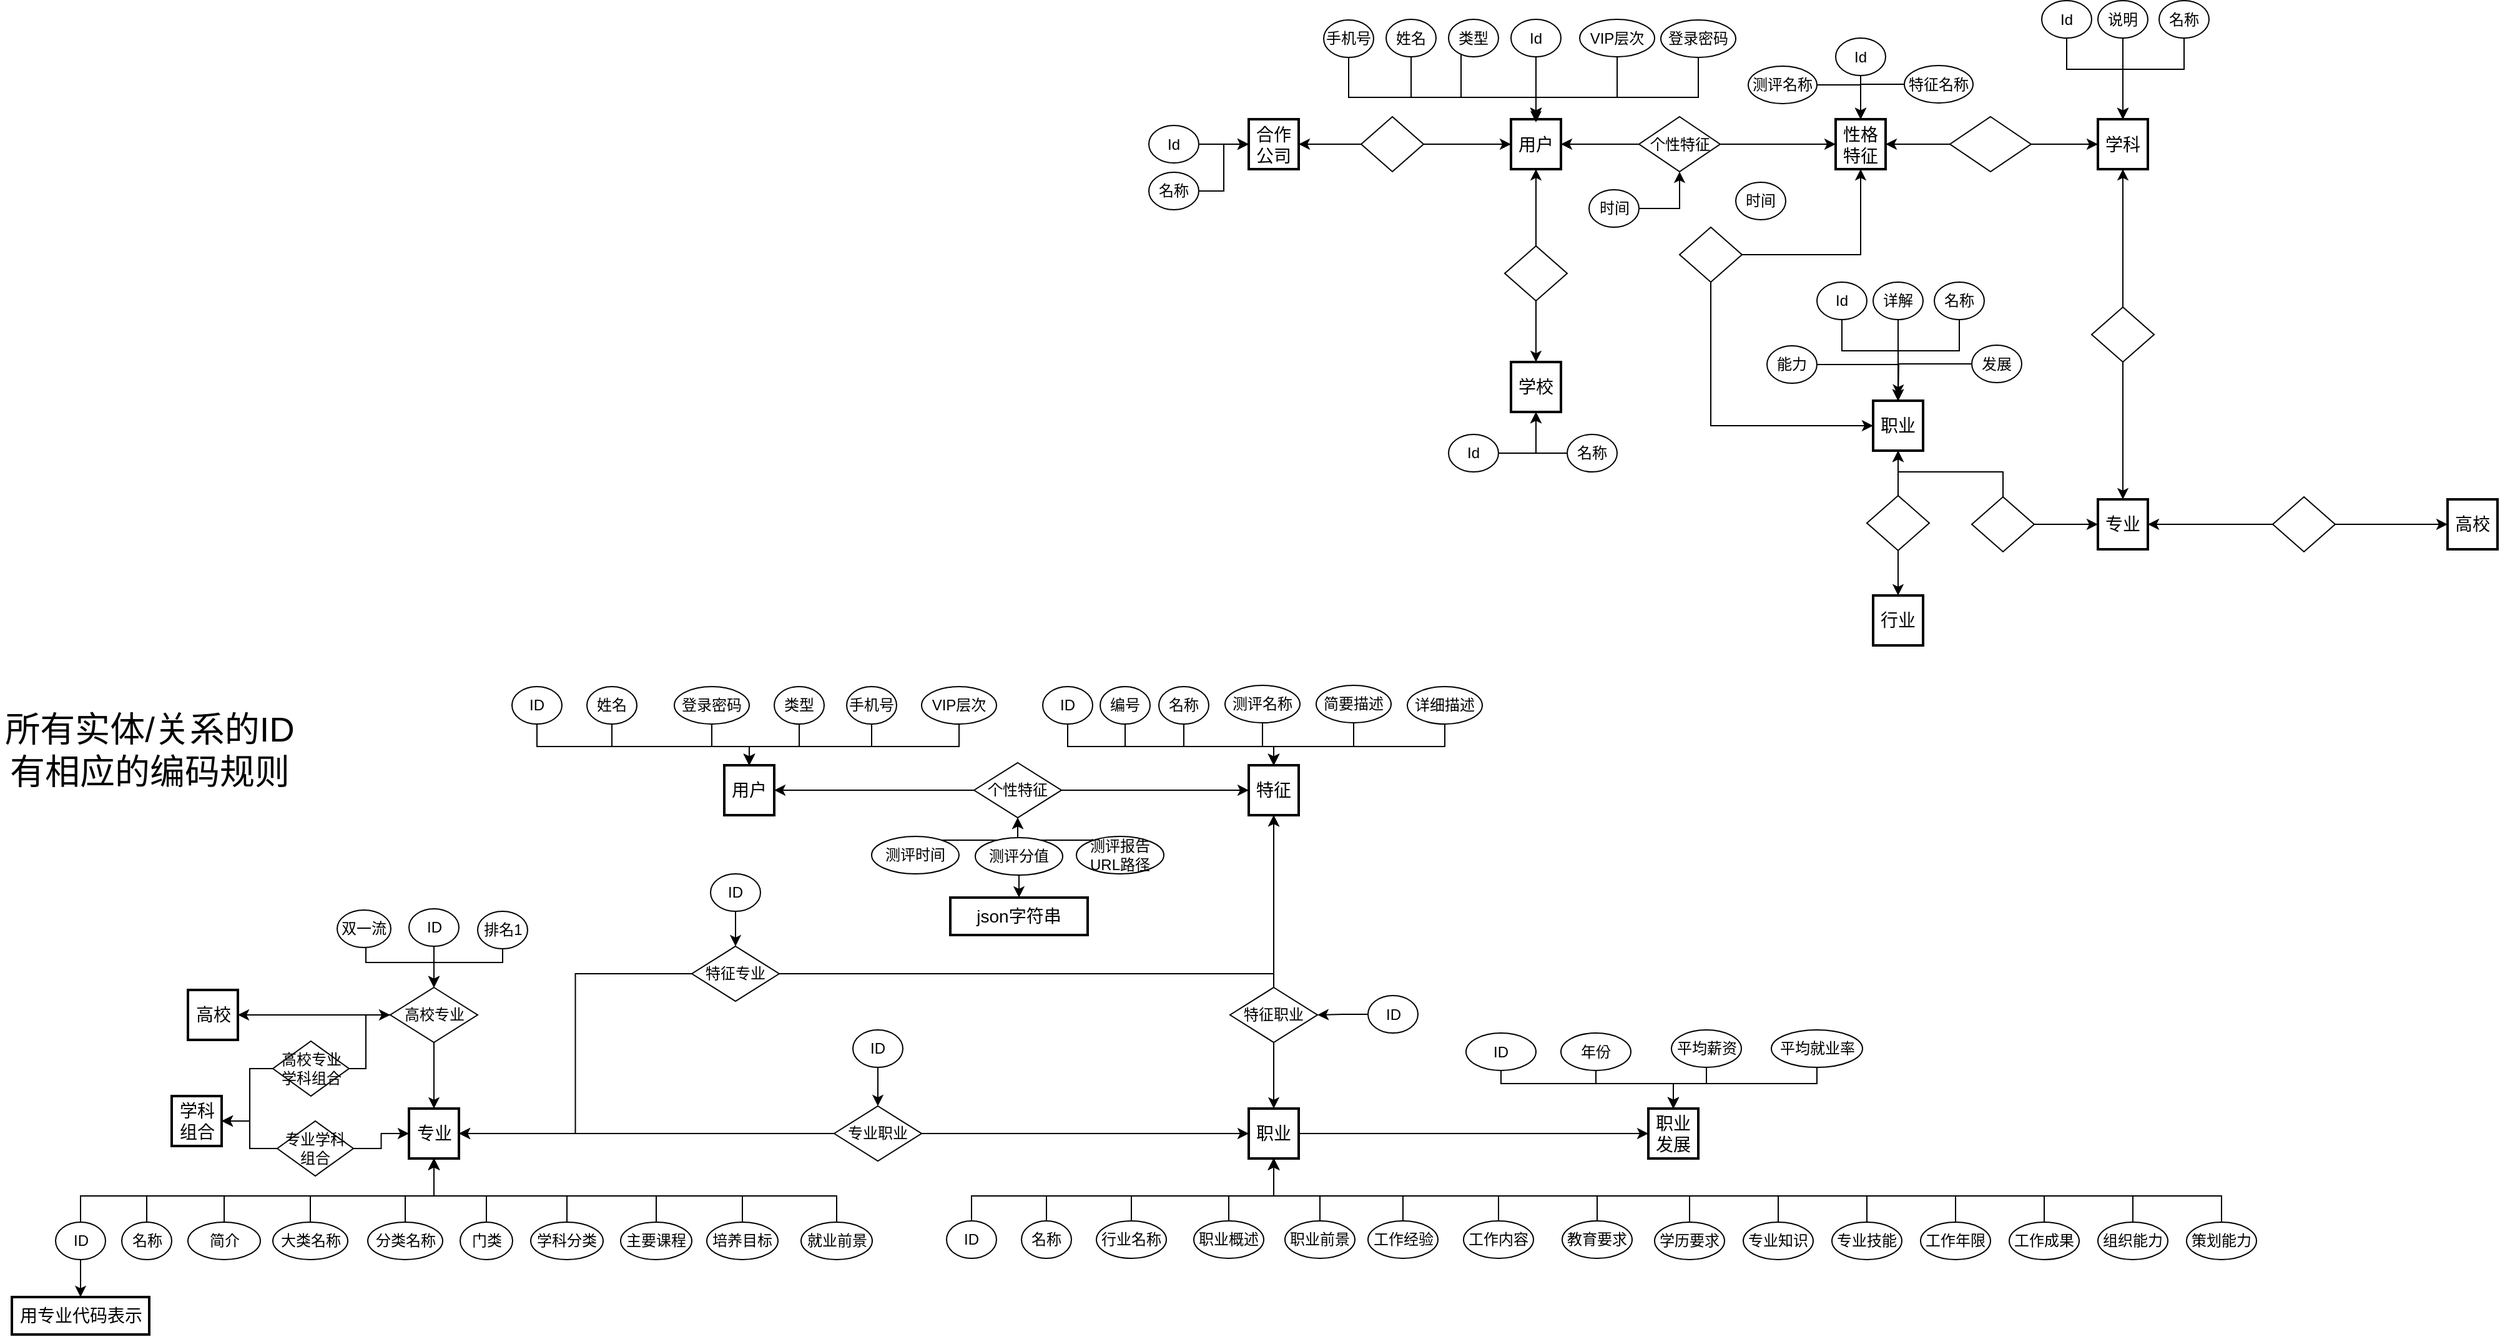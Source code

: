 <mxfile version="11.3.1" type="github" pages="1"><diagram id="c3jLHQnRXWolZvUFxAqa" name="第 1 页"><mxGraphModel dx="3076" dy="746" grid="1" gridSize="10" guides="1" tooltips="1" connect="1" arrows="1" fold="1" page="1" pageScale="1" pageWidth="827" pageHeight="1169" math="0" shadow="0"><root><mxCell id="0"/><mxCell id="1" parent="0"/><mxCell id="4pVOSGv-A3DW7dWkaYDo-1" value="用户" style="strokeWidth=2;whiteSpace=wrap;html=1;align=center;fontSize=14;" parent="1" vertex="1"><mxGeometry x="-160" y="257.5" width="40" height="40" as="geometry"/></mxCell><mxCell id="AkmsUMtlwAlHVYokd7_f-1" value="学校" style="strokeWidth=2;whiteSpace=wrap;html=1;align=center;fontSize=14;" parent="1" vertex="1"><mxGeometry x="-160" y="452" width="40" height="40" as="geometry"/></mxCell><mxCell id="AkmsUMtlwAlHVYokd7_f-3" value="专业" style="strokeWidth=2;whiteSpace=wrap;html=1;align=center;fontSize=14;" parent="1" vertex="1"><mxGeometry x="310" y="562" width="40" height="40" as="geometry"/></mxCell><mxCell id="Sx5HT6EdKAHx9cpC8Vp--2" value="" style="group" parent="1" vertex="1" connectable="0"><mxGeometry x="265" y="162.5" width="134" height="135" as="geometry"/></mxCell><mxCell id="AkmsUMtlwAlHVYokd7_f-4" value="学科" style="strokeWidth=2;whiteSpace=wrap;html=1;align=center;fontSize=14;" parent="Sx5HT6EdKAHx9cpC8Vp--2" vertex="1"><mxGeometry x="45" y="95" width="40" height="40" as="geometry"/></mxCell><mxCell id="AkmsUMtlwAlHVYokd7_f-10" style="edgeStyle=orthogonalEdgeStyle;rounded=0;orthogonalLoop=1;jettySize=auto;html=1;entryX=0.5;entryY=0;entryDx=0;entryDy=0;" parent="Sx5HT6EdKAHx9cpC8Vp--2" source="AkmsUMtlwAlHVYokd7_f-6" target="AkmsUMtlwAlHVYokd7_f-4" edge="1"><mxGeometry relative="1" as="geometry"><Array as="points"><mxPoint x="114" y="55"/><mxPoint x="65" y="55"/></Array></mxGeometry></mxCell><mxCell id="AkmsUMtlwAlHVYokd7_f-6" value="名称" style="ellipse;whiteSpace=wrap;html=1;" parent="Sx5HT6EdKAHx9cpC8Vp--2" vertex="1"><mxGeometry x="94" width="40" height="30" as="geometry"/></mxCell><mxCell id="AkmsUMtlwAlHVYokd7_f-9" style="edgeStyle=orthogonalEdgeStyle;rounded=0;orthogonalLoop=1;jettySize=auto;html=1;entryX=0.5;entryY=0;entryDx=0;entryDy=0;" parent="Sx5HT6EdKAHx9cpC8Vp--2" source="AkmsUMtlwAlHVYokd7_f-7" target="AkmsUMtlwAlHVYokd7_f-4" edge="1"><mxGeometry relative="1" as="geometry"><Array as="points"><mxPoint x="20" y="55"/><mxPoint x="65" y="55"/></Array></mxGeometry></mxCell><mxCell id="AkmsUMtlwAlHVYokd7_f-7" value="Id" style="ellipse;whiteSpace=wrap;html=1;" parent="Sx5HT6EdKAHx9cpC8Vp--2" vertex="1"><mxGeometry width="40" height="30" as="geometry"/></mxCell><mxCell id="Sx5HT6EdKAHx9cpC8Vp--1" style="edgeStyle=orthogonalEdgeStyle;rounded=0;orthogonalLoop=1;jettySize=auto;html=1;entryX=0.5;entryY=0;entryDx=0;entryDy=0;" parent="Sx5HT6EdKAHx9cpC8Vp--2" source="AkmsUMtlwAlHVYokd7_f-8" target="AkmsUMtlwAlHVYokd7_f-4" edge="1"><mxGeometry relative="1" as="geometry"><Array as="points"><mxPoint x="65" y="75"/><mxPoint x="65" y="75"/></Array></mxGeometry></mxCell><mxCell id="AkmsUMtlwAlHVYokd7_f-8" value="说明" style="ellipse;whiteSpace=wrap;html=1;" parent="Sx5HT6EdKAHx9cpC8Vp--2" vertex="1"><mxGeometry x="45" width="40" height="30" as="geometry"/></mxCell><mxCell id="Sx5HT6EdKAHx9cpC8Vp--14" style="edgeStyle=orthogonalEdgeStyle;rounded=0;orthogonalLoop=1;jettySize=auto;html=1;exitX=0.5;exitY=0;exitDx=0;exitDy=0;" parent="1" source="Sx5HT6EdKAHx9cpC8Vp--13" target="Sx5HT6EdKAHx9cpC8Vp--4" edge="1"><mxGeometry relative="1" as="geometry"/></mxCell><mxCell id="Sx5HT6EdKAHx9cpC8Vp--4" value="职业" style="strokeWidth=2;whiteSpace=wrap;html=1;align=center;fontSize=14;" parent="1" vertex="1"><mxGeometry x="130" y="483" width="40" height="40" as="geometry"/></mxCell><mxCell id="Sx5HT6EdKAHx9cpC8Vp--5" style="edgeStyle=orthogonalEdgeStyle;rounded=0;orthogonalLoop=1;jettySize=auto;html=1;entryX=0.5;entryY=0;entryDx=0;entryDy=0;" parent="1" source="Sx5HT6EdKAHx9cpC8Vp--6" target="Sx5HT6EdKAHx9cpC8Vp--4" edge="1"><mxGeometry relative="1" as="geometry"><Array as="points"><mxPoint x="199" y="443"/><mxPoint x="150" y="443"/></Array></mxGeometry></mxCell><mxCell id="Sx5HT6EdKAHx9cpC8Vp--6" value="名称" style="ellipse;whiteSpace=wrap;html=1;" parent="1" vertex="1"><mxGeometry x="179" y="388" width="40" height="30" as="geometry"/></mxCell><mxCell id="Sx5HT6EdKAHx9cpC8Vp--7" style="edgeStyle=orthogonalEdgeStyle;rounded=0;orthogonalLoop=1;jettySize=auto;html=1;entryX=0.5;entryY=0;entryDx=0;entryDy=0;" parent="1" source="Sx5HT6EdKAHx9cpC8Vp--8" target="Sx5HT6EdKAHx9cpC8Vp--4" edge="1"><mxGeometry relative="1" as="geometry"><Array as="points"><mxPoint x="105" y="443"/><mxPoint x="150" y="443"/></Array></mxGeometry></mxCell><mxCell id="Sx5HT6EdKAHx9cpC8Vp--8" value="Id" style="ellipse;whiteSpace=wrap;html=1;" parent="1" vertex="1"><mxGeometry x="85" y="388" width="40" height="30" as="geometry"/></mxCell><mxCell id="Sx5HT6EdKAHx9cpC8Vp--9" style="edgeStyle=orthogonalEdgeStyle;rounded=0;orthogonalLoop=1;jettySize=auto;html=1;entryX=0.5;entryY=0;entryDx=0;entryDy=0;" parent="1" source="Sx5HT6EdKAHx9cpC8Vp--10" target="Sx5HT6EdKAHx9cpC8Vp--4" edge="1"><mxGeometry relative="1" as="geometry"><Array as="points"><mxPoint x="150" y="463"/><mxPoint x="150" y="463"/></Array></mxGeometry></mxCell><mxCell id="Sx5HT6EdKAHx9cpC8Vp--10" value="详解" style="ellipse;whiteSpace=wrap;html=1;" parent="1" vertex="1"><mxGeometry x="130" y="388" width="40" height="30" as="geometry"/></mxCell><mxCell id="Sx5HT6EdKAHx9cpC8Vp--18" style="edgeStyle=orthogonalEdgeStyle;rounded=0;orthogonalLoop=1;jettySize=auto;html=1;entryX=0.5;entryY=0;entryDx=0;entryDy=0;" parent="1" source="Sx5HT6EdKAHx9cpC8Vp--11" target="Sx5HT6EdKAHx9cpC8Vp--4" edge="1"><mxGeometry relative="1" as="geometry"/></mxCell><mxCell id="Sx5HT6EdKAHx9cpC8Vp--11" value="能力" style="ellipse;whiteSpace=wrap;html=1;" parent="1" vertex="1"><mxGeometry x="45" y="439" width="40" height="30" as="geometry"/></mxCell><mxCell id="Sx5HT6EdKAHx9cpC8Vp--12" value="行业" style="strokeWidth=2;whiteSpace=wrap;html=1;align=center;fontSize=14;" parent="1" vertex="1"><mxGeometry x="130" y="639" width="40" height="40" as="geometry"/></mxCell><mxCell id="Sx5HT6EdKAHx9cpC8Vp--15" style="edgeStyle=orthogonalEdgeStyle;rounded=0;orthogonalLoop=1;jettySize=auto;html=1;entryX=0.5;entryY=0;entryDx=0;entryDy=0;" parent="1" source="Sx5HT6EdKAHx9cpC8Vp--13" target="Sx5HT6EdKAHx9cpC8Vp--12" edge="1"><mxGeometry relative="1" as="geometry"/></mxCell><mxCell id="Sx5HT6EdKAHx9cpC8Vp--13" value="" style="rhombus;whiteSpace=wrap;html=1;" parent="1" vertex="1"><mxGeometry x="125" y="559" width="50" height="44" as="geometry"/></mxCell><mxCell id="Sx5HT6EdKAHx9cpC8Vp--20" style="edgeStyle=orthogonalEdgeStyle;rounded=0;orthogonalLoop=1;jettySize=auto;html=1;" parent="1" source="Sx5HT6EdKAHx9cpC8Vp--19" edge="1"><mxGeometry relative="1" as="geometry"><mxPoint x="150" y="479" as="targetPoint"/></mxGeometry></mxCell><mxCell id="Sx5HT6EdKAHx9cpC8Vp--19" value="发展" style="ellipse;whiteSpace=wrap;html=1;" parent="1" vertex="1"><mxGeometry x="209" y="438.5" width="40" height="30" as="geometry"/></mxCell><mxCell id="Sx5HT6EdKAHx9cpC8Vp--23" value="高校" style="strokeWidth=2;whiteSpace=wrap;html=1;align=center;fontSize=14;" parent="1" vertex="1"><mxGeometry x="590" y="562" width="40" height="40" as="geometry"/></mxCell><mxCell id="Sx5HT6EdKAHx9cpC8Vp--25" style="edgeStyle=orthogonalEdgeStyle;rounded=0;orthogonalLoop=1;jettySize=auto;html=1;entryX=0.5;entryY=1;entryDx=0;entryDy=0;" parent="1" source="Sx5HT6EdKAHx9cpC8Vp--24" target="Sx5HT6EdKAHx9cpC8Vp--4" edge="1"><mxGeometry relative="1" as="geometry"><Array as="points"><mxPoint x="234" y="540"/><mxPoint x="150" y="540"/></Array></mxGeometry></mxCell><mxCell id="Sx5HT6EdKAHx9cpC8Vp--26" style="edgeStyle=orthogonalEdgeStyle;rounded=0;orthogonalLoop=1;jettySize=auto;html=1;entryX=0;entryY=0.5;entryDx=0;entryDy=0;" parent="1" source="Sx5HT6EdKAHx9cpC8Vp--24" target="AkmsUMtlwAlHVYokd7_f-3" edge="1"><mxGeometry relative="1" as="geometry"/></mxCell><mxCell id="Sx5HT6EdKAHx9cpC8Vp--24" value="" style="rhombus;whiteSpace=wrap;html=1;" parent="1" vertex="1"><mxGeometry x="209" y="560" width="50" height="44" as="geometry"/></mxCell><mxCell id="Sx5HT6EdKAHx9cpC8Vp--28" style="edgeStyle=orthogonalEdgeStyle;rounded=0;orthogonalLoop=1;jettySize=auto;html=1;entryX=1;entryY=0.5;entryDx=0;entryDy=0;" parent="1" source="Sx5HT6EdKAHx9cpC8Vp--27" target="AkmsUMtlwAlHVYokd7_f-3" edge="1"><mxGeometry relative="1" as="geometry"/></mxCell><mxCell id="Sx5HT6EdKAHx9cpC8Vp--29" style="edgeStyle=orthogonalEdgeStyle;rounded=0;orthogonalLoop=1;jettySize=auto;html=1;entryX=0;entryY=0.5;entryDx=0;entryDy=0;" parent="1" source="Sx5HT6EdKAHx9cpC8Vp--27" target="Sx5HT6EdKAHx9cpC8Vp--23" edge="1"><mxGeometry relative="1" as="geometry"/></mxCell><mxCell id="Sx5HT6EdKAHx9cpC8Vp--27" value="" style="rhombus;whiteSpace=wrap;html=1;" parent="1" vertex="1"><mxGeometry x="450" y="560" width="50" height="44" as="geometry"/></mxCell><mxCell id="Sx5HT6EdKAHx9cpC8Vp--31" style="edgeStyle=orthogonalEdgeStyle;rounded=0;orthogonalLoop=1;jettySize=auto;html=1;" parent="1" source="Sx5HT6EdKAHx9cpC8Vp--30" target="AkmsUMtlwAlHVYokd7_f-3" edge="1"><mxGeometry relative="1" as="geometry"/></mxCell><mxCell id="Sx5HT6EdKAHx9cpC8Vp--32" style="edgeStyle=orthogonalEdgeStyle;rounded=0;orthogonalLoop=1;jettySize=auto;html=1;entryX=0.5;entryY=1;entryDx=0;entryDy=0;" parent="1" source="Sx5HT6EdKAHx9cpC8Vp--30" target="AkmsUMtlwAlHVYokd7_f-4" edge="1"><mxGeometry relative="1" as="geometry"/></mxCell><mxCell id="Sx5HT6EdKAHx9cpC8Vp--30" value="" style="rhombus;whiteSpace=wrap;html=1;" parent="1" vertex="1"><mxGeometry x="305" y="408" width="50" height="44" as="geometry"/></mxCell><mxCell id="Sx5HT6EdKAHx9cpC8Vp--33" value="性格特征" style="strokeWidth=2;whiteSpace=wrap;html=1;align=center;fontSize=14;" parent="1" vertex="1"><mxGeometry x="100" y="257.5" width="40" height="40" as="geometry"/></mxCell><mxCell id="Sx5HT6EdKAHx9cpC8Vp--49" style="edgeStyle=orthogonalEdgeStyle;rounded=0;orthogonalLoop=1;jettySize=auto;html=1;entryX=0.5;entryY=0;entryDx=0;entryDy=0;" parent="1" source="Sx5HT6EdKAHx9cpC8Vp--34" target="Sx5HT6EdKAHx9cpC8Vp--33" edge="1"><mxGeometry relative="1" as="geometry"/></mxCell><mxCell id="Sx5HT6EdKAHx9cpC8Vp--34" value="Id" style="ellipse;whiteSpace=wrap;html=1;" parent="1" vertex="1"><mxGeometry x="100" y="192.5" width="40" height="30" as="geometry"/></mxCell><mxCell id="Sx5HT6EdKAHx9cpC8Vp--51" style="edgeStyle=orthogonalEdgeStyle;rounded=0;orthogonalLoop=1;jettySize=auto;html=1;entryX=0.5;entryY=0;entryDx=0;entryDy=0;" parent="1" source="Sx5HT6EdKAHx9cpC8Vp--35" target="Sx5HT6EdKAHx9cpC8Vp--33" edge="1"><mxGeometry relative="1" as="geometry"/></mxCell><mxCell id="Sx5HT6EdKAHx9cpC8Vp--35" value="特征名称" style="ellipse;whiteSpace=wrap;html=1;" parent="1" vertex="1"><mxGeometry x="155" y="214.5" width="55" height="30" as="geometry"/></mxCell><mxCell id="Sx5HT6EdKAHx9cpC8Vp--50" style="edgeStyle=orthogonalEdgeStyle;rounded=0;orthogonalLoop=1;jettySize=auto;html=1;entryX=0.5;entryY=0;entryDx=0;entryDy=0;" parent="1" source="Sx5HT6EdKAHx9cpC8Vp--36" target="Sx5HT6EdKAHx9cpC8Vp--33" edge="1"><mxGeometry relative="1" as="geometry"/></mxCell><mxCell id="Sx5HT6EdKAHx9cpC8Vp--36" value="测评名称" style="ellipse;whiteSpace=wrap;html=1;" parent="1" vertex="1"><mxGeometry x="30" y="215" width="55" height="30" as="geometry"/></mxCell><mxCell id="Sx5HT6EdKAHx9cpC8Vp--38" style="edgeStyle=orthogonalEdgeStyle;rounded=0;orthogonalLoop=1;jettySize=auto;html=1;entryX=1;entryY=0.5;entryDx=0;entryDy=0;" parent="1" source="Sx5HT6EdKAHx9cpC8Vp--37" target="4pVOSGv-A3DW7dWkaYDo-1" edge="1"><mxGeometry relative="1" as="geometry"/></mxCell><mxCell id="Sx5HT6EdKAHx9cpC8Vp--39" style="edgeStyle=orthogonalEdgeStyle;rounded=0;orthogonalLoop=1;jettySize=auto;html=1;entryX=0;entryY=0.5;entryDx=0;entryDy=0;" parent="1" source="Sx5HT6EdKAHx9cpC8Vp--37" target="Sx5HT6EdKAHx9cpC8Vp--33" edge="1"><mxGeometry relative="1" as="geometry"/></mxCell><mxCell id="Sx5HT6EdKAHx9cpC8Vp--37" value="个性特征" style="rhombus;whiteSpace=wrap;html=1;" parent="1" vertex="1"><mxGeometry x="-57.5" y="255.5" width="65" height="44" as="geometry"/></mxCell><mxCell id="Sx5HT6EdKAHx9cpC8Vp--41" style="edgeStyle=orthogonalEdgeStyle;rounded=0;orthogonalLoop=1;jettySize=auto;html=1;entryX=0.5;entryY=0;entryDx=0;entryDy=0;" parent="1" source="Sx5HT6EdKAHx9cpC8Vp--40" target="4pVOSGv-A3DW7dWkaYDo-1" edge="1"><mxGeometry relative="1" as="geometry"/></mxCell><mxCell id="Sx5HT6EdKAHx9cpC8Vp--40" value="Id" style="ellipse;whiteSpace=wrap;html=1;" parent="1" vertex="1"><mxGeometry x="-160" y="177.5" width="40" height="30" as="geometry"/></mxCell><mxCell id="Sx5HT6EdKAHx9cpC8Vp--44" style="edgeStyle=orthogonalEdgeStyle;rounded=0;orthogonalLoop=1;jettySize=auto;html=1;entryX=1;entryY=0.5;entryDx=0;entryDy=0;" parent="1" source="Sx5HT6EdKAHx9cpC8Vp--43" target="Sx5HT6EdKAHx9cpC8Vp--33" edge="1"><mxGeometry relative="1" as="geometry"/></mxCell><mxCell id="Sx5HT6EdKAHx9cpC8Vp--43" value="" style="rhombus;whiteSpace=wrap;html=1;" parent="1" vertex="1"><mxGeometry x="191.5" y="255.5" width="65" height="44" as="geometry"/></mxCell><mxCell id="Sx5HT6EdKAHx9cpC8Vp--45" style="edgeStyle=orthogonalEdgeStyle;rounded=0;orthogonalLoop=1;jettySize=auto;html=1;exitX=1;exitY=0.5;exitDx=0;exitDy=0;" parent="1" source="Sx5HT6EdKAHx9cpC8Vp--43" target="AkmsUMtlwAlHVYokd7_f-4" edge="1"><mxGeometry relative="1" as="geometry"/></mxCell><mxCell id="Sx5HT6EdKAHx9cpC8Vp--54" style="edgeStyle=orthogonalEdgeStyle;rounded=0;orthogonalLoop=1;jettySize=auto;html=1;entryX=0.5;entryY=0;entryDx=0;entryDy=0;" parent="1" source="Sx5HT6EdKAHx9cpC8Vp--52" target="4pVOSGv-A3DW7dWkaYDo-1" edge="1"><mxGeometry relative="1" as="geometry"><Array as="points"><mxPoint x="-200" y="240"/><mxPoint x="-140" y="240"/></Array></mxGeometry></mxCell><mxCell id="Sx5HT6EdKAHx9cpC8Vp--52" value="类型" style="ellipse;whiteSpace=wrap;html=1;" parent="1" vertex="1"><mxGeometry x="-210" y="177.5" width="40" height="30" as="geometry"/></mxCell><mxCell id="Sx5HT6EdKAHx9cpC8Vp--55" style="edgeStyle=orthogonalEdgeStyle;rounded=0;orthogonalLoop=1;jettySize=auto;html=1;" parent="1" source="Sx5HT6EdKAHx9cpC8Vp--53" edge="1"><mxGeometry relative="1" as="geometry"><mxPoint x="-140" y="260" as="targetPoint"/><Array as="points"><mxPoint x="-75" y="240"/><mxPoint x="-140" y="240"/></Array></mxGeometry></mxCell><mxCell id="Sx5HT6EdKAHx9cpC8Vp--53" value="VIP层次" style="ellipse;whiteSpace=wrap;html=1;" parent="1" vertex="1"><mxGeometry x="-105" y="177.5" width="60" height="30" as="geometry"/></mxCell><mxCell id="Sx5HT6EdKAHx9cpC8Vp--56" value="合作公司" style="strokeWidth=2;whiteSpace=wrap;html=1;align=center;fontSize=14;" parent="1" vertex="1"><mxGeometry x="-370" y="257.5" width="40" height="40" as="geometry"/></mxCell><mxCell id="Sx5HT6EdKAHx9cpC8Vp--58" style="edgeStyle=orthogonalEdgeStyle;rounded=0;orthogonalLoop=1;jettySize=auto;html=1;entryX=1;entryY=0.5;entryDx=0;entryDy=0;" parent="1" source="Sx5HT6EdKAHx9cpC8Vp--57" target="Sx5HT6EdKAHx9cpC8Vp--56" edge="1"><mxGeometry relative="1" as="geometry"/></mxCell><mxCell id="Sx5HT6EdKAHx9cpC8Vp--59" style="edgeStyle=orthogonalEdgeStyle;rounded=0;orthogonalLoop=1;jettySize=auto;html=1;entryX=0;entryY=0.5;entryDx=0;entryDy=0;" parent="1" source="Sx5HT6EdKAHx9cpC8Vp--57" target="4pVOSGv-A3DW7dWkaYDo-1" edge="1"><mxGeometry relative="1" as="geometry"/></mxCell><mxCell id="Sx5HT6EdKAHx9cpC8Vp--57" value="" style="rhombus;whiteSpace=wrap;html=1;" parent="1" vertex="1"><mxGeometry x="-280" y="255.5" width="50" height="44" as="geometry"/></mxCell><mxCell id="Sx5HT6EdKAHx9cpC8Vp--61" style="edgeStyle=orthogonalEdgeStyle;rounded=0;orthogonalLoop=1;jettySize=auto;html=1;entryX=0.5;entryY=1;entryDx=0;entryDy=0;" parent="1" source="Sx5HT6EdKAHx9cpC8Vp--60" target="4pVOSGv-A3DW7dWkaYDo-1" edge="1"><mxGeometry relative="1" as="geometry"/></mxCell><mxCell id="Sx5HT6EdKAHx9cpC8Vp--62" style="edgeStyle=orthogonalEdgeStyle;rounded=0;orthogonalLoop=1;jettySize=auto;html=1;entryX=0.5;entryY=0;entryDx=0;entryDy=0;" parent="1" source="Sx5HT6EdKAHx9cpC8Vp--60" target="AkmsUMtlwAlHVYokd7_f-1" edge="1"><mxGeometry relative="1" as="geometry"/></mxCell><mxCell id="Sx5HT6EdKAHx9cpC8Vp--60" value="" style="rhombus;whiteSpace=wrap;html=1;" parent="1" vertex="1"><mxGeometry x="-165" y="359" width="50" height="44" as="geometry"/></mxCell><mxCell id="Sx5HT6EdKAHx9cpC8Vp--65" style="edgeStyle=orthogonalEdgeStyle;rounded=0;orthogonalLoop=1;jettySize=auto;html=1;" parent="1" source="Sx5HT6EdKAHx9cpC8Vp--63" target="Sx5HT6EdKAHx9cpC8Vp--33" edge="1"><mxGeometry relative="1" as="geometry"/></mxCell><mxCell id="Sx5HT6EdKAHx9cpC8Vp--66" style="edgeStyle=orthogonalEdgeStyle;rounded=0;orthogonalLoop=1;jettySize=auto;html=1;entryX=0;entryY=0.5;entryDx=0;entryDy=0;" parent="1" source="Sx5HT6EdKAHx9cpC8Vp--63" target="Sx5HT6EdKAHx9cpC8Vp--4" edge="1"><mxGeometry relative="1" as="geometry"><Array as="points"><mxPoint y="503"/></Array></mxGeometry></mxCell><mxCell id="Sx5HT6EdKAHx9cpC8Vp--63" value="" style="rhombus;whiteSpace=wrap;html=1;" parent="1" vertex="1"><mxGeometry x="-25" y="344" width="50" height="44" as="geometry"/></mxCell><mxCell id="Sx5HT6EdKAHx9cpC8Vp--71" style="edgeStyle=orthogonalEdgeStyle;rounded=0;orthogonalLoop=1;jettySize=auto;html=1;entryX=0.5;entryY=0;entryDx=0;entryDy=0;" parent="1" source="Sx5HT6EdKAHx9cpC8Vp--68" target="4pVOSGv-A3DW7dWkaYDo-1" edge="1"><mxGeometry relative="1" as="geometry"><Array as="points"><mxPoint x="-240" y="240"/><mxPoint x="-140" y="240"/></Array></mxGeometry></mxCell><mxCell id="Sx5HT6EdKAHx9cpC8Vp--68" value="姓名" style="ellipse;whiteSpace=wrap;html=1;" parent="1" vertex="1"><mxGeometry x="-260" y="177.5" width="40" height="30" as="geometry"/></mxCell><mxCell id="Sx5HT6EdKAHx9cpC8Vp--73" style="edgeStyle=orthogonalEdgeStyle;rounded=0;orthogonalLoop=1;jettySize=auto;html=1;entryX=0.5;entryY=0;entryDx=0;entryDy=0;" parent="1" source="Sx5HT6EdKAHx9cpC8Vp--69" target="4pVOSGv-A3DW7dWkaYDo-1" edge="1"><mxGeometry relative="1" as="geometry"><Array as="points"><mxPoint x="-10" y="240"/><mxPoint x="-140" y="240"/></Array></mxGeometry></mxCell><mxCell id="Sx5HT6EdKAHx9cpC8Vp--69" value="登录密码" style="ellipse;whiteSpace=wrap;html=1;" parent="1" vertex="1"><mxGeometry x="-40" y="178" width="60" height="30" as="geometry"/></mxCell><mxCell id="Sx5HT6EdKAHx9cpC8Vp--72" style="edgeStyle=orthogonalEdgeStyle;rounded=0;orthogonalLoop=1;jettySize=auto;html=1;entryX=0.5;entryY=0;entryDx=0;entryDy=0;" parent="1" source="Sx5HT6EdKAHx9cpC8Vp--70" target="4pVOSGv-A3DW7dWkaYDo-1" edge="1"><mxGeometry relative="1" as="geometry"><Array as="points"><mxPoint x="-290" y="240"/><mxPoint x="-140" y="240"/></Array></mxGeometry></mxCell><mxCell id="Sx5HT6EdKAHx9cpC8Vp--70" value="手机号" style="ellipse;whiteSpace=wrap;html=1;" parent="1" vertex="1"><mxGeometry x="-310" y="178" width="40" height="30" as="geometry"/></mxCell><mxCell id="Sx5HT6EdKAHx9cpC8Vp--78" style="edgeStyle=orthogonalEdgeStyle;rounded=0;orthogonalLoop=1;jettySize=auto;html=1;entryX=0;entryY=0.5;entryDx=0;entryDy=0;" parent="1" source="Sx5HT6EdKAHx9cpC8Vp--74" target="Sx5HT6EdKAHx9cpC8Vp--56" edge="1"><mxGeometry relative="1" as="geometry"/></mxCell><mxCell id="Sx5HT6EdKAHx9cpC8Vp--74" value="Id" style="ellipse;whiteSpace=wrap;html=1;" parent="1" vertex="1"><mxGeometry x="-450" y="262.5" width="40" height="30" as="geometry"/></mxCell><mxCell id="Sx5HT6EdKAHx9cpC8Vp--79" style="edgeStyle=orthogonalEdgeStyle;rounded=0;orthogonalLoop=1;jettySize=auto;html=1;entryX=0;entryY=0.5;entryDx=0;entryDy=0;" parent="1" source="Sx5HT6EdKAHx9cpC8Vp--75" target="Sx5HT6EdKAHx9cpC8Vp--56" edge="1"><mxGeometry relative="1" as="geometry"/></mxCell><mxCell id="Sx5HT6EdKAHx9cpC8Vp--75" value="名称" style="ellipse;whiteSpace=wrap;html=1;" parent="1" vertex="1"><mxGeometry x="-450" y="300" width="40" height="30" as="geometry"/></mxCell><mxCell id="Sx5HT6EdKAHx9cpC8Vp--80" style="edgeStyle=orthogonalEdgeStyle;rounded=0;orthogonalLoop=1;jettySize=auto;html=1;entryX=0.5;entryY=1;entryDx=0;entryDy=0;" parent="1" source="Sx5HT6EdKAHx9cpC8Vp--76" target="AkmsUMtlwAlHVYokd7_f-1" edge="1"><mxGeometry relative="1" as="geometry"/></mxCell><mxCell id="Sx5HT6EdKAHx9cpC8Vp--76" value="Id" style="ellipse;whiteSpace=wrap;html=1;" parent="1" vertex="1"><mxGeometry x="-210" y="510" width="40" height="30" as="geometry"/></mxCell><mxCell id="Sx5HT6EdKAHx9cpC8Vp--81" style="edgeStyle=orthogonalEdgeStyle;rounded=0;orthogonalLoop=1;jettySize=auto;html=1;entryX=0.5;entryY=1;entryDx=0;entryDy=0;" parent="1" source="Sx5HT6EdKAHx9cpC8Vp--77" target="AkmsUMtlwAlHVYokd7_f-1" edge="1"><mxGeometry relative="1" as="geometry"/></mxCell><mxCell id="Sx5HT6EdKAHx9cpC8Vp--77" value="名称" style="ellipse;whiteSpace=wrap;html=1;" parent="1" vertex="1"><mxGeometry x="-115" y="510" width="40" height="30" as="geometry"/></mxCell><mxCell id="Sx5HT6EdKAHx9cpC8Vp--83" style="edgeStyle=orthogonalEdgeStyle;rounded=0;orthogonalLoop=1;jettySize=auto;html=1;entryX=0.5;entryY=1;entryDx=0;entryDy=0;" parent="1" source="Sx5HT6EdKAHx9cpC8Vp--82" target="Sx5HT6EdKAHx9cpC8Vp--37" edge="1"><mxGeometry relative="1" as="geometry"><Array as="points"><mxPoint x="-25" y="329"/></Array></mxGeometry></mxCell><mxCell id="Sx5HT6EdKAHx9cpC8Vp--82" value="时间" style="ellipse;whiteSpace=wrap;html=1;" parent="1" vertex="1"><mxGeometry x="-97.5" y="314" width="40" height="30" as="geometry"/></mxCell><mxCell id="efzbvM95AE2zE1IFi4D1-1" value="时间" style="ellipse;whiteSpace=wrap;html=1;" parent="1" vertex="1"><mxGeometry x="20" y="308" width="40" height="30" as="geometry"/></mxCell><mxCell id="efzbvM95AE2zE1IFi4D1-27" style="edgeStyle=orthogonalEdgeStyle;rounded=0;orthogonalLoop=1;jettySize=auto;html=1;exitX=1;exitY=0.5;exitDx=0;exitDy=0;" parent="1" source="efzbvM95AE2zE1IFi4D1-25" target="efzbvM95AE2zE1IFi4D1-5" edge="1"><mxGeometry relative="1" as="geometry"/></mxCell><mxCell id="efzbvM95AE2zE1IFi4D1-109" style="edgeStyle=orthogonalEdgeStyle;rounded=0;orthogonalLoop=1;jettySize=auto;html=1;exitX=0.5;exitY=0;exitDx=0;exitDy=0;" parent="1" source="efzbvM95AE2zE1IFi4D1-74" target="efzbvM95AE2zE1IFi4D1-5" edge="1"><mxGeometry relative="1" as="geometry"/></mxCell><mxCell id="efzbvM95AE2zE1IFi4D1-5" value="特征" style="strokeWidth=2;whiteSpace=wrap;html=1;align=center;fontSize=14;" parent="1" vertex="1"><mxGeometry x="-370" y="775" width="40" height="40" as="geometry"/></mxCell><mxCell id="efzbvM95AE2zE1IFi4D1-29" style="edgeStyle=orthogonalEdgeStyle;rounded=0;orthogonalLoop=1;jettySize=auto;html=1;entryX=0.5;entryY=0;entryDx=0;entryDy=0;" parent="1" source="efzbvM95AE2zE1IFi4D1-6" target="efzbvM95AE2zE1IFi4D1-5" edge="1"><mxGeometry relative="1" as="geometry"><Array as="points"><mxPoint x="-515" y="760"/><mxPoint x="-350" y="760"/></Array></mxGeometry></mxCell><mxCell id="efzbvM95AE2zE1IFi4D1-6" value="ID" style="ellipse;whiteSpace=wrap;html=1;" parent="1" vertex="1"><mxGeometry x="-535" y="712" width="40" height="30" as="geometry"/></mxCell><mxCell id="efzbvM95AE2zE1IFi4D1-30" style="edgeStyle=orthogonalEdgeStyle;rounded=0;orthogonalLoop=1;jettySize=auto;html=1;entryX=0.5;entryY=0;entryDx=0;entryDy=0;" parent="1" source="efzbvM95AE2zE1IFi4D1-7" target="efzbvM95AE2zE1IFi4D1-5" edge="1"><mxGeometry relative="1" as="geometry"><Array as="points"><mxPoint x="-469" y="760"/><mxPoint x="-350" y="760"/></Array></mxGeometry></mxCell><mxCell id="efzbvM95AE2zE1IFi4D1-7" value="编号" style="ellipse;whiteSpace=wrap;html=1;" parent="1" vertex="1"><mxGeometry x="-489" y="712" width="40" height="30" as="geometry"/></mxCell><mxCell id="efzbvM95AE2zE1IFi4D1-31" style="edgeStyle=orthogonalEdgeStyle;rounded=0;orthogonalLoop=1;jettySize=auto;html=1;entryX=0.5;entryY=0;entryDx=0;entryDy=0;" parent="1" source="efzbvM95AE2zE1IFi4D1-9" target="efzbvM95AE2zE1IFi4D1-5" edge="1"><mxGeometry relative="1" as="geometry"><Array as="points"><mxPoint x="-422" y="760"/><mxPoint x="-350" y="760"/></Array></mxGeometry></mxCell><mxCell id="efzbvM95AE2zE1IFi4D1-9" value="名称" style="ellipse;whiteSpace=wrap;html=1;" parent="1" vertex="1"><mxGeometry x="-442" y="712" width="40" height="30" as="geometry"/></mxCell><mxCell id="efzbvM95AE2zE1IFi4D1-32" style="edgeStyle=orthogonalEdgeStyle;rounded=0;orthogonalLoop=1;jettySize=auto;html=1;entryX=0.5;entryY=0;entryDx=0;entryDy=0;" parent="1" source="efzbvM95AE2zE1IFi4D1-11" target="efzbvM95AE2zE1IFi4D1-5" edge="1"><mxGeometry relative="1" as="geometry"><Array as="points"><mxPoint x="-359" y="760"/><mxPoint x="-350" y="760"/></Array></mxGeometry></mxCell><mxCell id="efzbvM95AE2zE1IFi4D1-11" value="测评名称" style="ellipse;whiteSpace=wrap;html=1;" parent="1" vertex="1"><mxGeometry x="-389" y="711" width="60" height="30" as="geometry"/></mxCell><mxCell id="efzbvM95AE2zE1IFi4D1-33" style="edgeStyle=orthogonalEdgeStyle;rounded=0;orthogonalLoop=1;jettySize=auto;html=1;" parent="1" source="efzbvM95AE2zE1IFi4D1-13" target="efzbvM95AE2zE1IFi4D1-5" edge="1"><mxGeometry relative="1" as="geometry"><Array as="points"><mxPoint x="-286" y="760"/><mxPoint x="-350" y="760"/></Array></mxGeometry></mxCell><mxCell id="efzbvM95AE2zE1IFi4D1-13" value="简要描述" style="ellipse;whiteSpace=wrap;html=1;" parent="1" vertex="1"><mxGeometry x="-316" y="711" width="60" height="30" as="geometry"/></mxCell><mxCell id="efzbvM95AE2zE1IFi4D1-34" style="edgeStyle=orthogonalEdgeStyle;rounded=0;orthogonalLoop=1;jettySize=auto;html=1;entryX=0.5;entryY=0;entryDx=0;entryDy=0;" parent="1" source="efzbvM95AE2zE1IFi4D1-14" target="efzbvM95AE2zE1IFi4D1-5" edge="1"><mxGeometry relative="1" as="geometry"><Array as="points"><mxPoint x="-213" y="760"/><mxPoint x="-350" y="760"/></Array></mxGeometry></mxCell><mxCell id="efzbvM95AE2zE1IFi4D1-14" value="详细描述" style="ellipse;whiteSpace=wrap;html=1;" parent="1" vertex="1"><mxGeometry x="-243" y="712" width="60" height="30" as="geometry"/></mxCell><mxCell id="efzbvM95AE2zE1IFi4D1-28" style="edgeStyle=orthogonalEdgeStyle;rounded=0;orthogonalLoop=1;jettySize=auto;html=1;exitX=0;exitY=0.5;exitDx=0;exitDy=0;" parent="1" source="efzbvM95AE2zE1IFi4D1-25" target="efzbvM95AE2zE1IFi4D1-16" edge="1"><mxGeometry relative="1" as="geometry"/></mxCell><mxCell id="efzbvM95AE2zE1IFi4D1-16" value="用户" style="strokeWidth=2;whiteSpace=wrap;html=1;align=center;fontSize=14;" parent="1" vertex="1"><mxGeometry x="-790" y="775" width="40" height="40" as="geometry"/></mxCell><mxCell id="efzbvM95AE2zE1IFi4D1-25" value="个性特征" style="rhombus;whiteSpace=wrap;html=1;" parent="1" vertex="1"><mxGeometry x="-590" y="773" width="70" height="44" as="geometry"/></mxCell><mxCell id="efzbvM95AE2zE1IFi4D1-39" style="edgeStyle=orthogonalEdgeStyle;rounded=0;orthogonalLoop=1;jettySize=auto;html=1;entryX=0.5;entryY=1;entryDx=0;entryDy=0;" parent="1" source="efzbvM95AE2zE1IFi4D1-36" target="efzbvM95AE2zE1IFi4D1-25" edge="1"><mxGeometry relative="1" as="geometry"><Array as="points"><mxPoint x="-637" y="835"/><mxPoint x="-555" y="835"/></Array></mxGeometry></mxCell><mxCell id="efzbvM95AE2zE1IFi4D1-36" value="测评时间" style="ellipse;whiteSpace=wrap;html=1;" parent="1" vertex="1"><mxGeometry x="-672" y="832" width="70" height="30" as="geometry"/></mxCell><mxCell id="efzbvM95AE2zE1IFi4D1-41" style="edgeStyle=orthogonalEdgeStyle;rounded=0;orthogonalLoop=1;jettySize=auto;html=1;entryX=0.5;entryY=1;entryDx=0;entryDy=0;" parent="1" source="efzbvM95AE2zE1IFi4D1-37" target="efzbvM95AE2zE1IFi4D1-25" edge="1"><mxGeometry relative="1" as="geometry"><Array as="points"><mxPoint x="-473" y="835"/><mxPoint x="-555" y="835"/></Array></mxGeometry></mxCell><mxCell id="efzbvM95AE2zE1IFi4D1-37" value="测评报告URL路径" style="ellipse;whiteSpace=wrap;html=1;" parent="1" vertex="1"><mxGeometry x="-508" y="832" width="70" height="30" as="geometry"/></mxCell><mxCell id="efzbvM95AE2zE1IFi4D1-108" style="edgeStyle=orthogonalEdgeStyle;rounded=0;orthogonalLoop=1;jettySize=auto;html=1;entryX=0.5;entryY=0;entryDx=0;entryDy=0;" parent="1" source="efzbvM95AE2zE1IFi4D1-38" target="efzbvM95AE2zE1IFi4D1-107" edge="1"><mxGeometry relative="1" as="geometry"/></mxCell><mxCell id="efzbvM95AE2zE1IFi4D1-38" value="测评分值" style="ellipse;whiteSpace=wrap;html=1;" parent="1" vertex="1"><mxGeometry x="-589" y="833" width="70" height="30" as="geometry"/></mxCell><mxCell id="efzbvM95AE2zE1IFi4D1-48" style="edgeStyle=orthogonalEdgeStyle;rounded=0;orthogonalLoop=1;jettySize=auto;html=1;entryX=0.5;entryY=0;entryDx=0;entryDy=0;" parent="1" source="efzbvM95AE2zE1IFi4D1-42" target="efzbvM95AE2zE1IFi4D1-16" edge="1"><mxGeometry relative="1" as="geometry"><Array as="points"><mxPoint x="-940" y="760"/><mxPoint x="-770" y="760"/></Array></mxGeometry></mxCell><mxCell id="efzbvM95AE2zE1IFi4D1-42" value="ID" style="ellipse;whiteSpace=wrap;html=1;" parent="1" vertex="1"><mxGeometry x="-960" y="712" width="40" height="30" as="geometry"/></mxCell><mxCell id="efzbvM95AE2zE1IFi4D1-51" style="edgeStyle=orthogonalEdgeStyle;rounded=0;orthogonalLoop=1;jettySize=auto;html=1;entryX=0.5;entryY=0;entryDx=0;entryDy=0;" parent="1" source="efzbvM95AE2zE1IFi4D1-43" target="efzbvM95AE2zE1IFi4D1-16" edge="1"><mxGeometry relative="1" as="geometry"><Array as="points"><mxPoint x="-730" y="760"/><mxPoint x="-770" y="760"/></Array></mxGeometry></mxCell><mxCell id="efzbvM95AE2zE1IFi4D1-43" value="类型" style="ellipse;whiteSpace=wrap;html=1;" parent="1" vertex="1"><mxGeometry x="-750" y="712" width="40" height="30" as="geometry"/></mxCell><mxCell id="efzbvM95AE2zE1IFi4D1-53" style="edgeStyle=orthogonalEdgeStyle;rounded=0;orthogonalLoop=1;jettySize=auto;html=1;entryX=0.5;entryY=0;entryDx=0;entryDy=0;" parent="1" source="efzbvM95AE2zE1IFi4D1-44" target="efzbvM95AE2zE1IFi4D1-16" edge="1"><mxGeometry relative="1" as="geometry"><Array as="points"><mxPoint x="-602" y="760"/><mxPoint x="-770" y="760"/></Array></mxGeometry></mxCell><mxCell id="efzbvM95AE2zE1IFi4D1-44" value="VIP层次" style="ellipse;whiteSpace=wrap;html=1;" parent="1" vertex="1"><mxGeometry x="-632" y="712" width="60" height="30" as="geometry"/></mxCell><mxCell id="efzbvM95AE2zE1IFi4D1-49" style="edgeStyle=orthogonalEdgeStyle;rounded=0;orthogonalLoop=1;jettySize=auto;html=1;" parent="1" source="efzbvM95AE2zE1IFi4D1-45" target="efzbvM95AE2zE1IFi4D1-16" edge="1"><mxGeometry relative="1" as="geometry"><Array as="points"><mxPoint x="-880" y="760"/><mxPoint x="-770" y="760"/></Array></mxGeometry></mxCell><mxCell id="efzbvM95AE2zE1IFi4D1-45" value="姓名" style="ellipse;whiteSpace=wrap;html=1;" parent="1" vertex="1"><mxGeometry x="-900" y="712" width="40" height="30" as="geometry"/></mxCell><mxCell id="efzbvM95AE2zE1IFi4D1-50" style="edgeStyle=orthogonalEdgeStyle;rounded=0;orthogonalLoop=1;jettySize=auto;html=1;entryX=0.5;entryY=0;entryDx=0;entryDy=0;" parent="1" source="efzbvM95AE2zE1IFi4D1-46" target="efzbvM95AE2zE1IFi4D1-16" edge="1"><mxGeometry relative="1" as="geometry"><Array as="points"><mxPoint x="-800" y="760"/><mxPoint x="-770" y="760"/></Array></mxGeometry></mxCell><mxCell id="efzbvM95AE2zE1IFi4D1-46" value="登录密码" style="ellipse;whiteSpace=wrap;html=1;" parent="1" vertex="1"><mxGeometry x="-830" y="712" width="60" height="30" as="geometry"/></mxCell><mxCell id="efzbvM95AE2zE1IFi4D1-52" style="edgeStyle=orthogonalEdgeStyle;rounded=0;orthogonalLoop=1;jettySize=auto;html=1;entryX=0.5;entryY=0;entryDx=0;entryDy=0;" parent="1" source="efzbvM95AE2zE1IFi4D1-47" target="efzbvM95AE2zE1IFi4D1-16" edge="1"><mxGeometry relative="1" as="geometry"><Array as="points"><mxPoint x="-672" y="760"/><mxPoint x="-770" y="760"/></Array></mxGeometry></mxCell><mxCell id="efzbvM95AE2zE1IFi4D1-47" value="手机号" style="ellipse;whiteSpace=wrap;html=1;" parent="1" vertex="1"><mxGeometry x="-692" y="712" width="40" height="30" as="geometry"/></mxCell><mxCell id="efzbvM95AE2zE1IFi4D1-110" style="edgeStyle=orthogonalEdgeStyle;rounded=0;orthogonalLoop=1;jettySize=auto;html=1;exitX=0.5;exitY=1;exitDx=0;exitDy=0;" parent="1" source="efzbvM95AE2zE1IFi4D1-74" target="efzbvM95AE2zE1IFi4D1-54" edge="1"><mxGeometry relative="1" as="geometry"/></mxCell><mxCell id="tDoG3kyRaDGsBhIxocAJ-10" style="edgeStyle=orthogonalEdgeStyle;rounded=0;orthogonalLoop=1;jettySize=auto;html=1;" parent="1" source="tDoG3kyRaDGsBhIxocAJ-2" target="efzbvM95AE2zE1IFi4D1-54" edge="1"><mxGeometry relative="1" as="geometry"><Array as="points"><mxPoint x="-17" y="1120"/><mxPoint x="-350" y="1120"/></Array></mxGeometry></mxCell><mxCell id="tDoG3kyRaDGsBhIxocAJ-11" style="edgeStyle=orthogonalEdgeStyle;rounded=0;orthogonalLoop=1;jettySize=auto;html=1;" parent="1" source="tDoG3kyRaDGsBhIxocAJ-5" target="efzbvM95AE2zE1IFi4D1-54" edge="1"><mxGeometry relative="1" as="geometry"><Array as="points"><mxPoint x="54" y="1120"/><mxPoint x="-350" y="1120"/></Array></mxGeometry></mxCell><mxCell id="tDoG3kyRaDGsBhIxocAJ-12" style="edgeStyle=orthogonalEdgeStyle;rounded=0;orthogonalLoop=1;jettySize=auto;html=1;exitX=0.5;exitY=0;exitDx=0;exitDy=0;" parent="1" source="tDoG3kyRaDGsBhIxocAJ-3" target="efzbvM95AE2zE1IFi4D1-54" edge="1"><mxGeometry relative="1" as="geometry"><Array as="points"><mxPoint x="125" y="1120"/><mxPoint x="-350" y="1120"/></Array></mxGeometry></mxCell><mxCell id="tDoG3kyRaDGsBhIxocAJ-27" style="edgeStyle=orthogonalEdgeStyle;rounded=0;orthogonalLoop=1;jettySize=auto;html=1;entryX=0;entryY=0.5;entryDx=0;entryDy=0;" parent="1" source="efzbvM95AE2zE1IFi4D1-54" target="tDoG3kyRaDGsBhIxocAJ-17" edge="1"><mxGeometry relative="1" as="geometry"/></mxCell><mxCell id="efzbvM95AE2zE1IFi4D1-54" value="职业" style="strokeWidth=2;whiteSpace=wrap;html=1;align=center;fontSize=14;" parent="1" vertex="1"><mxGeometry x="-370" y="1050" width="40" height="40" as="geometry"/></mxCell><mxCell id="efzbvM95AE2zE1IFi4D1-115" style="edgeStyle=orthogonalEdgeStyle;rounded=0;orthogonalLoop=1;jettySize=auto;html=1;entryX=0.5;entryY=1;entryDx=0;entryDy=0;" parent="1" source="efzbvM95AE2zE1IFi4D1-57" target="efzbvM95AE2zE1IFi4D1-54" edge="1"><mxGeometry relative="1" as="geometry"><Array as="points"><mxPoint x="-464" y="1120"/><mxPoint x="-350" y="1120"/></Array></mxGeometry></mxCell><mxCell id="efzbvM95AE2zE1IFi4D1-57" value="行业名称" style="ellipse;whiteSpace=wrap;html=1;" parent="1" vertex="1"><mxGeometry x="-492" y="1140" width="56" height="30" as="geometry"/></mxCell><mxCell id="efzbvM95AE2zE1IFi4D1-111" style="edgeStyle=orthogonalEdgeStyle;rounded=0;orthogonalLoop=1;jettySize=auto;html=1;entryX=0.5;entryY=1;entryDx=0;entryDy=0;" parent="1" source="efzbvM95AE2zE1IFi4D1-58" target="efzbvM95AE2zE1IFi4D1-54" edge="1"><mxGeometry relative="1" as="geometry"><Array as="points"><mxPoint x="-592" y="1120"/><mxPoint x="-350" y="1120"/></Array></mxGeometry></mxCell><mxCell id="efzbvM95AE2zE1IFi4D1-58" value="ID" style="ellipse;whiteSpace=wrap;html=1;" parent="1" vertex="1"><mxGeometry x="-612" y="1140" width="40" height="30" as="geometry"/></mxCell><mxCell id="efzbvM95AE2zE1IFi4D1-113" style="edgeStyle=orthogonalEdgeStyle;rounded=0;orthogonalLoop=1;jettySize=auto;html=1;entryX=0.5;entryY=1;entryDx=0;entryDy=0;" parent="1" source="efzbvM95AE2zE1IFi4D1-59" target="efzbvM95AE2zE1IFi4D1-54" edge="1"><mxGeometry relative="1" as="geometry"><Array as="points"><mxPoint x="-532" y="1120"/><mxPoint x="-350" y="1120"/></Array></mxGeometry></mxCell><mxCell id="efzbvM95AE2zE1IFi4D1-59" value="名称" style="ellipse;whiteSpace=wrap;html=1;" parent="1" vertex="1"><mxGeometry x="-552" y="1140" width="40" height="30" as="geometry"/></mxCell><mxCell id="efzbvM95AE2zE1IFi4D1-117" style="edgeStyle=orthogonalEdgeStyle;rounded=0;orthogonalLoop=1;jettySize=auto;html=1;entryX=0.5;entryY=1;entryDx=0;entryDy=0;" parent="1" source="efzbvM95AE2zE1IFi4D1-60" target="efzbvM95AE2zE1IFi4D1-54" edge="1"><mxGeometry relative="1" as="geometry"><Array as="points"><mxPoint x="-313" y="1120"/><mxPoint x="-350" y="1120"/></Array></mxGeometry></mxCell><mxCell id="efzbvM95AE2zE1IFi4D1-60" value="职业前景" style="ellipse;whiteSpace=wrap;html=1;" parent="1" vertex="1"><mxGeometry x="-341" y="1140" width="56" height="30" as="geometry"/></mxCell><mxCell id="efzbvM95AE2zE1IFi4D1-116" style="edgeStyle=orthogonalEdgeStyle;rounded=0;orthogonalLoop=1;jettySize=auto;html=1;entryX=0.5;entryY=1;entryDx=0;entryDy=0;" parent="1" source="efzbvM95AE2zE1IFi4D1-61" target="efzbvM95AE2zE1IFi4D1-54" edge="1"><mxGeometry relative="1" as="geometry"><Array as="points"><mxPoint x="-386" y="1120"/><mxPoint x="-350" y="1120"/></Array></mxGeometry></mxCell><mxCell id="efzbvM95AE2zE1IFi4D1-61" value="职业概述" style="ellipse;whiteSpace=wrap;html=1;" parent="1" vertex="1"><mxGeometry x="-414" y="1140" width="56" height="30" as="geometry"/></mxCell><mxCell id="efzbvM95AE2zE1IFi4D1-120" style="edgeStyle=orthogonalEdgeStyle;rounded=0;orthogonalLoop=1;jettySize=auto;html=1;entryX=0.5;entryY=1;entryDx=0;entryDy=0;" parent="1" source="efzbvM95AE2zE1IFi4D1-62" target="efzbvM95AE2zE1IFi4D1-54" edge="1"><mxGeometry relative="1" as="geometry"><Array as="points"><mxPoint x="-91" y="1120"/><mxPoint x="-350" y="1120"/></Array></mxGeometry></mxCell><mxCell id="efzbvM95AE2zE1IFi4D1-62" value="教育要求" style="ellipse;whiteSpace=wrap;html=1;" parent="1" vertex="1"><mxGeometry x="-119" y="1140" width="56" height="30" as="geometry"/></mxCell><mxCell id="efzbvM95AE2zE1IFi4D1-118" style="edgeStyle=orthogonalEdgeStyle;rounded=0;orthogonalLoop=1;jettySize=auto;html=1;entryX=0.5;entryY=1;entryDx=0;entryDy=0;" parent="1" source="efzbvM95AE2zE1IFi4D1-63" target="efzbvM95AE2zE1IFi4D1-54" edge="1"><mxGeometry relative="1" as="geometry"><Array as="points"><mxPoint x="-246" y="1120"/><mxPoint x="-350" y="1120"/></Array></mxGeometry></mxCell><mxCell id="efzbvM95AE2zE1IFi4D1-63" value="工作经验" style="ellipse;whiteSpace=wrap;html=1;" parent="1" vertex="1"><mxGeometry x="-274.5" y="1140" width="56" height="30" as="geometry"/></mxCell><mxCell id="efzbvM95AE2zE1IFi4D1-119" style="edgeStyle=orthogonalEdgeStyle;rounded=0;orthogonalLoop=1;jettySize=auto;html=1;entryX=0.5;entryY=1;entryDx=0;entryDy=0;" parent="1" source="efzbvM95AE2zE1IFi4D1-65" target="efzbvM95AE2zE1IFi4D1-54" edge="1"><mxGeometry relative="1" as="geometry"><Array as="points"><mxPoint x="-170" y="1120"/><mxPoint x="-350" y="1120"/></Array></mxGeometry></mxCell><mxCell id="efzbvM95AE2zE1IFi4D1-65" value="工作内容" style="ellipse;whiteSpace=wrap;html=1;" parent="1" vertex="1"><mxGeometry x="-198" y="1140" width="56" height="30" as="geometry"/></mxCell><mxCell id="efzbvM95AE2zE1IFi4D1-74" value="特征职业" style="rhombus;whiteSpace=wrap;html=1;" parent="1" vertex="1"><mxGeometry x="-385" y="953" width="70" height="44" as="geometry"/></mxCell><mxCell id="771rOe5e45tn_gcm2BMM-2" style="edgeStyle=orthogonalEdgeStyle;rounded=0;orthogonalLoop=1;jettySize=auto;html=1;exitX=0.5;exitY=1;exitDx=0;exitDy=0;" parent="1" source="efzbvM95AE2zE1IFi4D1-123" target="efzbvM95AE2zE1IFi4D1-75" edge="1"><mxGeometry relative="1" as="geometry"/></mxCell><mxCell id="efzbvM95AE2zE1IFi4D1-75" value="专业" style="strokeWidth=2;whiteSpace=wrap;html=1;align=center;fontSize=14;" parent="1" vertex="1"><mxGeometry x="-1042.5" y="1050" width="40" height="40" as="geometry"/></mxCell><mxCell id="efzbvM95AE2zE1IFi4D1-84" style="edgeStyle=orthogonalEdgeStyle;rounded=0;orthogonalLoop=1;jettySize=auto;html=1;" parent="1" source="efzbvM95AE2zE1IFi4D1-76" target="efzbvM95AE2zE1IFi4D1-83" edge="1"><mxGeometry relative="1" as="geometry"/></mxCell><mxCell id="efzbvM95AE2zE1IFi4D1-96" style="edgeStyle=orthogonalEdgeStyle;rounded=0;orthogonalLoop=1;jettySize=auto;html=1;entryX=0.5;entryY=1;entryDx=0;entryDy=0;" parent="1" source="efzbvM95AE2zE1IFi4D1-76" target="efzbvM95AE2zE1IFi4D1-75" edge="1"><mxGeometry relative="1" as="geometry"><Array as="points"><mxPoint x="-1305" y="1120"/><mxPoint x="-1022" y="1120"/></Array></mxGeometry></mxCell><mxCell id="efzbvM95AE2zE1IFi4D1-76" value="ID" style="ellipse;whiteSpace=wrap;html=1;" parent="1" vertex="1"><mxGeometry x="-1325.5" y="1141" width="40" height="30" as="geometry"/></mxCell><mxCell id="efzbvM95AE2zE1IFi4D1-97" style="edgeStyle=orthogonalEdgeStyle;rounded=0;orthogonalLoop=1;jettySize=auto;html=1;entryX=0.5;entryY=1;entryDx=0;entryDy=0;" parent="1" source="efzbvM95AE2zE1IFi4D1-77" target="efzbvM95AE2zE1IFi4D1-75" edge="1"><mxGeometry relative="1" as="geometry"><Array as="points"><mxPoint x="-1252" y="1120"/><mxPoint x="-1022" y="1120"/></Array></mxGeometry></mxCell><mxCell id="efzbvM95AE2zE1IFi4D1-77" value="名称" style="ellipse;whiteSpace=wrap;html=1;" parent="1" vertex="1"><mxGeometry x="-1272.5" y="1141" width="40" height="30" as="geometry"/></mxCell><mxCell id="efzbvM95AE2zE1IFi4D1-99" style="edgeStyle=orthogonalEdgeStyle;rounded=0;orthogonalLoop=1;jettySize=auto;html=1;entryX=0.5;entryY=1;entryDx=0;entryDy=0;" parent="1" source="efzbvM95AE2zE1IFi4D1-78" target="efzbvM95AE2zE1IFi4D1-75" edge="1"><mxGeometry relative="1" as="geometry"><Array as="points"><mxPoint x="-1121" y="1120"/><mxPoint x="-1022" y="1120"/></Array></mxGeometry></mxCell><mxCell id="efzbvM95AE2zE1IFi4D1-78" value="大类名称" style="ellipse;whiteSpace=wrap;html=1;" parent="1" vertex="1"><mxGeometry x="-1151.5" y="1141" width="60" height="30" as="geometry"/></mxCell><mxCell id="efzbvM95AE2zE1IFi4D1-100" style="edgeStyle=orthogonalEdgeStyle;rounded=0;orthogonalLoop=1;jettySize=auto;html=1;entryX=0.5;entryY=1;entryDx=0;entryDy=0;" parent="1" source="efzbvM95AE2zE1IFi4D1-80" target="efzbvM95AE2zE1IFi4D1-75" edge="1"><mxGeometry relative="1" as="geometry"><Array as="points"><mxPoint x="-1045" y="1120"/><mxPoint x="-1022" y="1120"/></Array></mxGeometry></mxCell><mxCell id="efzbvM95AE2zE1IFi4D1-80" value="分类名称" style="ellipse;whiteSpace=wrap;html=1;" parent="1" vertex="1"><mxGeometry x="-1075.5" y="1141" width="60" height="30" as="geometry"/></mxCell><mxCell id="efzbvM95AE2zE1IFi4D1-83" value="用专业代码表示" style="strokeWidth=2;whiteSpace=wrap;html=1;align=center;fontSize=14;" parent="1" vertex="1"><mxGeometry x="-1360.5" y="1201" width="110" height="30" as="geometry"/></mxCell><mxCell id="efzbvM95AE2zE1IFi4D1-101" style="edgeStyle=orthogonalEdgeStyle;rounded=0;orthogonalLoop=1;jettySize=auto;html=1;entryX=0.5;entryY=1;entryDx=0;entryDy=0;" parent="1" source="efzbvM95AE2zE1IFi4D1-85" target="efzbvM95AE2zE1IFi4D1-75" edge="1"><mxGeometry relative="1" as="geometry"><Array as="points"><mxPoint x="-980" y="1120"/><mxPoint x="-1022" y="1120"/></Array></mxGeometry></mxCell><mxCell id="efzbvM95AE2zE1IFi4D1-85" value="门类" style="ellipse;whiteSpace=wrap;html=1;" parent="1" vertex="1"><mxGeometry x="-1001.5" y="1141" width="42" height="30" as="geometry"/></mxCell><mxCell id="efzbvM95AE2zE1IFi4D1-98" style="edgeStyle=orthogonalEdgeStyle;rounded=0;orthogonalLoop=1;jettySize=auto;html=1;entryX=0.5;entryY=1;entryDx=0;entryDy=0;" parent="1" source="efzbvM95AE2zE1IFi4D1-86" target="efzbvM95AE2zE1IFi4D1-75" edge="1"><mxGeometry relative="1" as="geometry"><Array as="points"><mxPoint x="-1190" y="1120"/><mxPoint x="-1022" y="1120"/></Array></mxGeometry></mxCell><mxCell id="efzbvM95AE2zE1IFi4D1-86" value="简介" style="ellipse;whiteSpace=wrap;html=1;" parent="1" vertex="1"><mxGeometry x="-1219.5" y="1141" width="58" height="30" as="geometry"/></mxCell><mxCell id="efzbvM95AE2zE1IFi4D1-103" style="edgeStyle=orthogonalEdgeStyle;rounded=0;orthogonalLoop=1;jettySize=auto;html=1;entryX=0.5;entryY=1;entryDx=0;entryDy=0;" parent="1" source="efzbvM95AE2zE1IFi4D1-87" target="efzbvM95AE2zE1IFi4D1-75" edge="1"><mxGeometry relative="1" as="geometry"><Array as="points"><mxPoint x="-844" y="1120"/><mxPoint x="-1022" y="1120"/></Array></mxGeometry></mxCell><mxCell id="efzbvM95AE2zE1IFi4D1-87" value="主要课程" style="ellipse;whiteSpace=wrap;html=1;" parent="1" vertex="1"><mxGeometry x="-873" y="1141" width="57" height="30" as="geometry"/></mxCell><mxCell id="efzbvM95AE2zE1IFi4D1-104" style="edgeStyle=orthogonalEdgeStyle;rounded=0;orthogonalLoop=1;jettySize=auto;html=1;entryX=0.5;entryY=1;entryDx=0;entryDy=0;" parent="1" source="efzbvM95AE2zE1IFi4D1-89" target="efzbvM95AE2zE1IFi4D1-75" edge="1"><mxGeometry relative="1" as="geometry"><Array as="points"><mxPoint x="-775" y="1120"/><mxPoint x="-1022" y="1120"/></Array></mxGeometry></mxCell><mxCell id="efzbvM95AE2zE1IFi4D1-89" value="培养目标" style="ellipse;whiteSpace=wrap;html=1;" parent="1" vertex="1"><mxGeometry x="-804" y="1141" width="57" height="30" as="geometry"/></mxCell><mxCell id="efzbvM95AE2zE1IFi4D1-105" style="edgeStyle=orthogonalEdgeStyle;rounded=0;orthogonalLoop=1;jettySize=auto;html=1;entryX=0.5;entryY=1;entryDx=0;entryDy=0;" parent="1" source="efzbvM95AE2zE1IFi4D1-91" target="efzbvM95AE2zE1IFi4D1-75" edge="1"><mxGeometry relative="1" as="geometry"><Array as="points"><mxPoint x="-700" y="1120"/><mxPoint x="-1022" y="1120"/></Array></mxGeometry></mxCell><mxCell id="efzbvM95AE2zE1IFi4D1-91" value="就业前景" style="ellipse;whiteSpace=wrap;html=1;" parent="1" vertex="1"><mxGeometry x="-728.5" y="1141" width="57" height="30" as="geometry"/></mxCell><mxCell id="771rOe5e45tn_gcm2BMM-1" style="edgeStyle=orthogonalEdgeStyle;rounded=0;orthogonalLoop=1;jettySize=auto;html=1;exitX=0;exitY=0.5;exitDx=0;exitDy=0;" parent="1" source="efzbvM95AE2zE1IFi4D1-123" target="efzbvM95AE2zE1IFi4D1-92" edge="1"><mxGeometry relative="1" as="geometry"/></mxCell><mxCell id="efzbvM95AE2zE1IFi4D1-92" value="高校" style="strokeWidth=2;whiteSpace=wrap;html=1;align=center;fontSize=14;" parent="1" vertex="1"><mxGeometry x="-1219.5" y="955" width="40" height="40" as="geometry"/></mxCell><mxCell id="efzbvM95AE2zE1IFi4D1-102" style="edgeStyle=orthogonalEdgeStyle;rounded=0;orthogonalLoop=1;jettySize=auto;html=1;entryX=0.5;entryY=1;entryDx=0;entryDy=0;" parent="1" source="efzbvM95AE2zE1IFi4D1-94" target="efzbvM95AE2zE1IFi4D1-75" edge="1"><mxGeometry relative="1" as="geometry"><Array as="points"><mxPoint x="-916" y="1120"/><mxPoint x="-1022" y="1120"/></Array></mxGeometry></mxCell><mxCell id="efzbvM95AE2zE1IFi4D1-94" value="学科分类" style="ellipse;whiteSpace=wrap;html=1;" parent="1" vertex="1"><mxGeometry x="-945" y="1141" width="58" height="30" as="geometry"/></mxCell><mxCell id="efzbvM95AE2zE1IFi4D1-121" style="edgeStyle=orthogonalEdgeStyle;rounded=0;orthogonalLoop=1;jettySize=auto;html=1;entryX=1;entryY=0.5;entryDx=0;entryDy=0;" parent="1" source="efzbvM95AE2zE1IFi4D1-106" target="efzbvM95AE2zE1IFi4D1-75" edge="1"><mxGeometry relative="1" as="geometry"/></mxCell><mxCell id="efzbvM95AE2zE1IFi4D1-122" style="edgeStyle=orthogonalEdgeStyle;rounded=0;orthogonalLoop=1;jettySize=auto;html=1;entryX=0;entryY=0.5;entryDx=0;entryDy=0;" parent="1" source="efzbvM95AE2zE1IFi4D1-106" target="efzbvM95AE2zE1IFi4D1-54" edge="1"><mxGeometry relative="1" as="geometry"/></mxCell><mxCell id="efzbvM95AE2zE1IFi4D1-106" value="专业职业" style="rhombus;whiteSpace=wrap;html=1;" parent="1" vertex="1"><mxGeometry x="-702" y="1048" width="70" height="44" as="geometry"/></mxCell><mxCell id="efzbvM95AE2zE1IFi4D1-107" value="json字符串" style="strokeWidth=2;whiteSpace=wrap;html=1;align=center;fontSize=14;" parent="1" vertex="1"><mxGeometry x="-609" y="881" width="110" height="30" as="geometry"/></mxCell><mxCell id="efzbvM95AE2zE1IFi4D1-123" value="高校专业" style="rhombus;whiteSpace=wrap;html=1;" parent="1" vertex="1"><mxGeometry x="-1057.5" y="953" width="70" height="44" as="geometry"/></mxCell><mxCell id="771rOe5e45tn_gcm2BMM-6" style="edgeStyle=orthogonalEdgeStyle;rounded=0;orthogonalLoop=1;jettySize=auto;html=1;entryX=0.5;entryY=0;entryDx=0;entryDy=0;" parent="1" source="771rOe5e45tn_gcm2BMM-3" target="efzbvM95AE2zE1IFi4D1-123" edge="1"><mxGeometry relative="1" as="geometry"/></mxCell><mxCell id="771rOe5e45tn_gcm2BMM-3" value="ID" style="ellipse;whiteSpace=wrap;html=1;" parent="1" vertex="1"><mxGeometry x="-1042.5" y="890" width="40" height="30" as="geometry"/></mxCell><mxCell id="771rOe5e45tn_gcm2BMM-5" style="edgeStyle=orthogonalEdgeStyle;rounded=0;orthogonalLoop=1;jettySize=auto;html=1;entryX=0.5;entryY=0;entryDx=0;entryDy=0;" parent="1" source="771rOe5e45tn_gcm2BMM-4" target="efzbvM95AE2zE1IFi4D1-106" edge="1"><mxGeometry relative="1" as="geometry"/></mxCell><mxCell id="771rOe5e45tn_gcm2BMM-4" value="ID" style="ellipse;whiteSpace=wrap;html=1;" parent="1" vertex="1"><mxGeometry x="-687" y="987" width="40" height="30" as="geometry"/></mxCell><mxCell id="771rOe5e45tn_gcm2BMM-10" style="edgeStyle=orthogonalEdgeStyle;rounded=0;orthogonalLoop=1;jettySize=auto;html=1;entryX=0.5;entryY=0;entryDx=0;entryDy=0;" parent="1" source="771rOe5e45tn_gcm2BMM-7" target="efzbvM95AE2zE1IFi4D1-123" edge="1"><mxGeometry relative="1" as="geometry"><Array as="points"><mxPoint x="-967" y="933"/><mxPoint x="-1022" y="933"/></Array></mxGeometry></mxCell><mxCell id="771rOe5e45tn_gcm2BMM-7" value="排名1" style="ellipse;whiteSpace=wrap;html=1;" parent="1" vertex="1"><mxGeometry x="-987.5" y="892" width="40" height="30" as="geometry"/></mxCell><mxCell id="771rOe5e45tn_gcm2BMM-12" style="edgeStyle=orthogonalEdgeStyle;rounded=0;orthogonalLoop=1;jettySize=auto;html=1;entryX=0.5;entryY=0;entryDx=0;entryDy=0;" parent="1" source="771rOe5e45tn_gcm2BMM-11" target="efzbvM95AE2zE1IFi4D1-123" edge="1"><mxGeometry relative="1" as="geometry"><Array as="points"><mxPoint x="-1077" y="933"/><mxPoint x="-1022" y="933"/></Array></mxGeometry></mxCell><mxCell id="771rOe5e45tn_gcm2BMM-11" value="双一流" style="ellipse;whiteSpace=wrap;html=1;" parent="1" vertex="1"><mxGeometry x="-1100" y="891" width="43" height="30" as="geometry"/></mxCell><mxCell id="771rOe5e45tn_gcm2BMM-20" style="edgeStyle=orthogonalEdgeStyle;rounded=0;orthogonalLoop=1;jettySize=auto;html=1;entryX=1;entryY=0.5;entryDx=0;entryDy=0;" parent="1" source="771rOe5e45tn_gcm2BMM-19" target="efzbvM95AE2zE1IFi4D1-74" edge="1"><mxGeometry relative="1" as="geometry"/></mxCell><mxCell id="771rOe5e45tn_gcm2BMM-19" value="ID" style="ellipse;whiteSpace=wrap;html=1;" parent="1" vertex="1"><mxGeometry x="-274.5" y="959.5" width="40" height="30" as="geometry"/></mxCell><mxCell id="tDoG3kyRaDGsBhIxocAJ-2" value="学历要求" style="ellipse;whiteSpace=wrap;html=1;" parent="1" vertex="1"><mxGeometry x="-45" y="1141" width="56" height="30" as="geometry"/></mxCell><mxCell id="tDoG3kyRaDGsBhIxocAJ-3" value="专业技能" style="ellipse;whiteSpace=wrap;html=1;" parent="1" vertex="1"><mxGeometry x="97" y="1141" width="56" height="30" as="geometry"/></mxCell><mxCell id="tDoG3kyRaDGsBhIxocAJ-5" value="专业知识" style="ellipse;whiteSpace=wrap;html=1;" parent="1" vertex="1"><mxGeometry x="26" y="1141" width="56" height="30" as="geometry"/></mxCell><mxCell id="tDoG3kyRaDGsBhIxocAJ-14" style="edgeStyle=orthogonalEdgeStyle;rounded=0;orthogonalLoop=1;jettySize=auto;html=1;entryX=0.5;entryY=1;entryDx=0;entryDy=0;" parent="1" source="tDoG3kyRaDGsBhIxocAJ-6" target="efzbvM95AE2zE1IFi4D1-54" edge="1"><mxGeometry relative="1" as="geometry"><Array as="points"><mxPoint x="267" y="1120"/><mxPoint x="-350" y="1120"/></Array></mxGeometry></mxCell><mxCell id="tDoG3kyRaDGsBhIxocAJ-6" value="工作成果" style="ellipse;whiteSpace=wrap;html=1;" parent="1" vertex="1"><mxGeometry x="239" y="1141" width="56" height="30" as="geometry"/></mxCell><mxCell id="tDoG3kyRaDGsBhIxocAJ-13" style="edgeStyle=orthogonalEdgeStyle;rounded=0;orthogonalLoop=1;jettySize=auto;html=1;entryX=0.5;entryY=1;entryDx=0;entryDy=0;" parent="1" source="tDoG3kyRaDGsBhIxocAJ-7" target="efzbvM95AE2zE1IFi4D1-54" edge="1"><mxGeometry relative="1" as="geometry"><Array as="points"><mxPoint x="196" y="1120"/><mxPoint x="-350" y="1120"/></Array></mxGeometry></mxCell><mxCell id="tDoG3kyRaDGsBhIxocAJ-7" value="工作年限" style="ellipse;whiteSpace=wrap;html=1;" parent="1" vertex="1"><mxGeometry x="168" y="1141" width="56" height="30" as="geometry"/></mxCell><mxCell id="tDoG3kyRaDGsBhIxocAJ-15" style="edgeStyle=orthogonalEdgeStyle;rounded=0;orthogonalLoop=1;jettySize=auto;html=1;entryX=0.5;entryY=1;entryDx=0;entryDy=0;" parent="1" source="tDoG3kyRaDGsBhIxocAJ-8" target="efzbvM95AE2zE1IFi4D1-54" edge="1"><mxGeometry relative="1" as="geometry"><Array as="points"><mxPoint x="338" y="1120"/><mxPoint x="-350" y="1120"/></Array></mxGeometry></mxCell><mxCell id="tDoG3kyRaDGsBhIxocAJ-8" value="组织能力" style="ellipse;whiteSpace=wrap;html=1;" parent="1" vertex="1"><mxGeometry x="310" y="1141" width="56" height="30" as="geometry"/></mxCell><mxCell id="tDoG3kyRaDGsBhIxocAJ-16" style="edgeStyle=orthogonalEdgeStyle;rounded=0;orthogonalLoop=1;jettySize=auto;html=1;entryX=0.5;entryY=1;entryDx=0;entryDy=0;" parent="1" source="tDoG3kyRaDGsBhIxocAJ-9" target="efzbvM95AE2zE1IFi4D1-54" edge="1"><mxGeometry relative="1" as="geometry"><Array as="points"><mxPoint x="409" y="1120"/><mxPoint x="-350" y="1120"/></Array></mxGeometry></mxCell><mxCell id="tDoG3kyRaDGsBhIxocAJ-9" value="策划能力" style="ellipse;whiteSpace=wrap;html=1;" parent="1" vertex="1"><mxGeometry x="381" y="1141" width="56" height="30" as="geometry"/></mxCell><mxCell id="tDoG3kyRaDGsBhIxocAJ-17" value="职业发展" style="strokeWidth=2;whiteSpace=wrap;html=1;align=center;fontSize=14;" parent="1" vertex="1"><mxGeometry x="-50" y="1050" width="40" height="40" as="geometry"/></mxCell><mxCell id="tDoG3kyRaDGsBhIxocAJ-23" style="edgeStyle=orthogonalEdgeStyle;rounded=0;orthogonalLoop=1;jettySize=auto;html=1;" parent="1" source="tDoG3kyRaDGsBhIxocAJ-18" target="tDoG3kyRaDGsBhIxocAJ-17" edge="1"><mxGeometry relative="1" as="geometry"><Array as="points"><mxPoint x="-168" y="1030"/><mxPoint x="-30" y="1030"/></Array></mxGeometry></mxCell><mxCell id="tDoG3kyRaDGsBhIxocAJ-18" value="ID" style="ellipse;whiteSpace=wrap;html=1;" parent="1" vertex="1"><mxGeometry x="-196" y="989.5" width="56" height="30" as="geometry"/></mxCell><mxCell id="tDoG3kyRaDGsBhIxocAJ-24" style="edgeStyle=orthogonalEdgeStyle;rounded=0;orthogonalLoop=1;jettySize=auto;html=1;entryX=0.5;entryY=0;entryDx=0;entryDy=0;" parent="1" source="tDoG3kyRaDGsBhIxocAJ-20" target="tDoG3kyRaDGsBhIxocAJ-17" edge="1"><mxGeometry relative="1" as="geometry"><Array as="points"><mxPoint x="-92" y="1030"/><mxPoint x="-30" y="1030"/></Array></mxGeometry></mxCell><mxCell id="tDoG3kyRaDGsBhIxocAJ-20" value="年份" style="ellipse;whiteSpace=wrap;html=1;" parent="1" vertex="1"><mxGeometry x="-120" y="989.5" width="56" height="30" as="geometry"/></mxCell><mxCell id="tDoG3kyRaDGsBhIxocAJ-25" style="edgeStyle=orthogonalEdgeStyle;rounded=0;orthogonalLoop=1;jettySize=auto;html=1;entryX=0.5;entryY=0;entryDx=0;entryDy=0;" parent="1" source="tDoG3kyRaDGsBhIxocAJ-21" target="tDoG3kyRaDGsBhIxocAJ-17" edge="1"><mxGeometry relative="1" as="geometry"><Array as="points"><mxPoint x="-3" y="1030"/><mxPoint x="-30" y="1030"/></Array></mxGeometry></mxCell><mxCell id="tDoG3kyRaDGsBhIxocAJ-21" value="平均薪资" style="ellipse;whiteSpace=wrap;html=1;" parent="1" vertex="1"><mxGeometry x="-31.5" y="987" width="56" height="30" as="geometry"/></mxCell><mxCell id="tDoG3kyRaDGsBhIxocAJ-26" style="edgeStyle=orthogonalEdgeStyle;rounded=0;orthogonalLoop=1;jettySize=auto;html=1;entryX=0.5;entryY=0;entryDx=0;entryDy=0;" parent="1" source="tDoG3kyRaDGsBhIxocAJ-22" target="tDoG3kyRaDGsBhIxocAJ-17" edge="1"><mxGeometry relative="1" as="geometry"><Array as="points"><mxPoint x="85" y="1030"/><mxPoint x="-30" y="1030"/></Array></mxGeometry></mxCell><mxCell id="tDoG3kyRaDGsBhIxocAJ-22" value="平均就业率" style="ellipse;whiteSpace=wrap;html=1;" parent="1" vertex="1"><mxGeometry x="48.5" y="987" width="73" height="30" as="geometry"/></mxCell><mxCell id="PSw6Uu05GB5k-vis60QX-4" style="edgeStyle=orthogonalEdgeStyle;rounded=0;orthogonalLoop=1;jettySize=auto;html=1;entryX=0;entryY=0.5;entryDx=0;entryDy=0;" edge="1" parent="1" source="vEmzgq8tuxQcQ_eAtrKr-6" target="efzbvM95AE2zE1IFi4D1-123"><mxGeometry relative="1" as="geometry"><Array as="points"><mxPoint x="-1077" y="1018"/><mxPoint x="-1077" y="975"/></Array></mxGeometry></mxCell><mxCell id="vEmzgq8tuxQcQ_eAtrKr-6" value="高校专业学科组合" style="rhombus;whiteSpace=wrap;html=1;" parent="1" vertex="1"><mxGeometry x="-1151.5" y="996" width="61" height="44" as="geometry"/></mxCell><mxCell id="PSw6Uu05GB5k-vis60QX-3" style="edgeStyle=orthogonalEdgeStyle;rounded=0;orthogonalLoop=1;jettySize=auto;html=1;exitX=0;exitY=0.5;exitDx=0;exitDy=0;" edge="1" parent="1" source="vEmzgq8tuxQcQ_eAtrKr-6" target="PSw6Uu05GB5k-vis60QX-2"><mxGeometry relative="1" as="geometry"><Array as="points"><mxPoint x="-1170" y="1018"/><mxPoint x="-1170" y="1060"/></Array></mxGeometry></mxCell><mxCell id="PSw6Uu05GB5k-vis60QX-2" value="学科组合" style="strokeWidth=2;whiteSpace=wrap;html=1;align=center;fontSize=14;" vertex="1" parent="1"><mxGeometry x="-1232.5" y="1040" width="40" height="40" as="geometry"/></mxCell><mxCell id="PSw6Uu05GB5k-vis60QX-6" style="edgeStyle=orthogonalEdgeStyle;rounded=0;orthogonalLoop=1;jettySize=auto;html=1;entryX=1;entryY=0.5;entryDx=0;entryDy=0;" edge="1" parent="1" source="PSw6Uu05GB5k-vis60QX-5" target="PSw6Uu05GB5k-vis60QX-2"><mxGeometry relative="1" as="geometry"><Array as="points"><mxPoint x="-1170" y="1082"/><mxPoint x="-1170" y="1060"/></Array></mxGeometry></mxCell><mxCell id="PSw6Uu05GB5k-vis60QX-7" style="edgeStyle=orthogonalEdgeStyle;rounded=0;orthogonalLoop=1;jettySize=auto;html=1;entryX=0;entryY=0.5;entryDx=0;entryDy=0;" edge="1" parent="1" source="PSw6Uu05GB5k-vis60QX-5" target="efzbvM95AE2zE1IFi4D1-75"><mxGeometry relative="1" as="geometry"/></mxCell><mxCell id="PSw6Uu05GB5k-vis60QX-5" value="专业学科组合" style="rhombus;whiteSpace=wrap;html=1;" vertex="1" parent="1"><mxGeometry x="-1148" y="1060" width="61" height="44" as="geometry"/></mxCell><mxCell id="PSw6Uu05GB5k-vis60QX-9" style="edgeStyle=orthogonalEdgeStyle;rounded=0;orthogonalLoop=1;jettySize=auto;html=1;entryX=1;entryY=0.5;entryDx=0;entryDy=0;" edge="1" parent="1" source="PSw6Uu05GB5k-vis60QX-8" target="efzbvM95AE2zE1IFi4D1-75"><mxGeometry relative="1" as="geometry"/></mxCell><mxCell id="PSw6Uu05GB5k-vis60QX-10" style="edgeStyle=orthogonalEdgeStyle;rounded=0;orthogonalLoop=1;jettySize=auto;html=1;entryX=0.5;entryY=1;entryDx=0;entryDy=0;" edge="1" parent="1" source="PSw6Uu05GB5k-vis60QX-8" target="efzbvM95AE2zE1IFi4D1-5"><mxGeometry relative="1" as="geometry"/></mxCell><mxCell id="PSw6Uu05GB5k-vis60QX-8" value="特征专业" style="rhombus;whiteSpace=wrap;html=1;" vertex="1" parent="1"><mxGeometry x="-816" y="920" width="70" height="44" as="geometry"/></mxCell><mxCell id="PSw6Uu05GB5k-vis60QX-12" style="edgeStyle=orthogonalEdgeStyle;rounded=0;orthogonalLoop=1;jettySize=auto;html=1;entryX=0.5;entryY=0;entryDx=0;entryDy=0;" edge="1" parent="1" source="PSw6Uu05GB5k-vis60QX-11" target="PSw6Uu05GB5k-vis60QX-8"><mxGeometry relative="1" as="geometry"/></mxCell><mxCell id="PSw6Uu05GB5k-vis60QX-11" value="ID" style="ellipse;whiteSpace=wrap;html=1;" vertex="1" parent="1"><mxGeometry x="-801" y="862" width="40" height="30" as="geometry"/></mxCell><mxCell id="PSw6Uu05GB5k-vis60QX-13" value="所有实体/关系的ID有相应的编码规则" style="text;html=1;strokeColor=none;fillColor=none;align=center;verticalAlign=middle;whiteSpace=wrap;rounded=0;fontSize=28;" vertex="1" parent="1"><mxGeometry x="-1370" y="726" width="240" height="74" as="geometry"/></mxCell></root></mxGraphModel></diagram></mxfile>